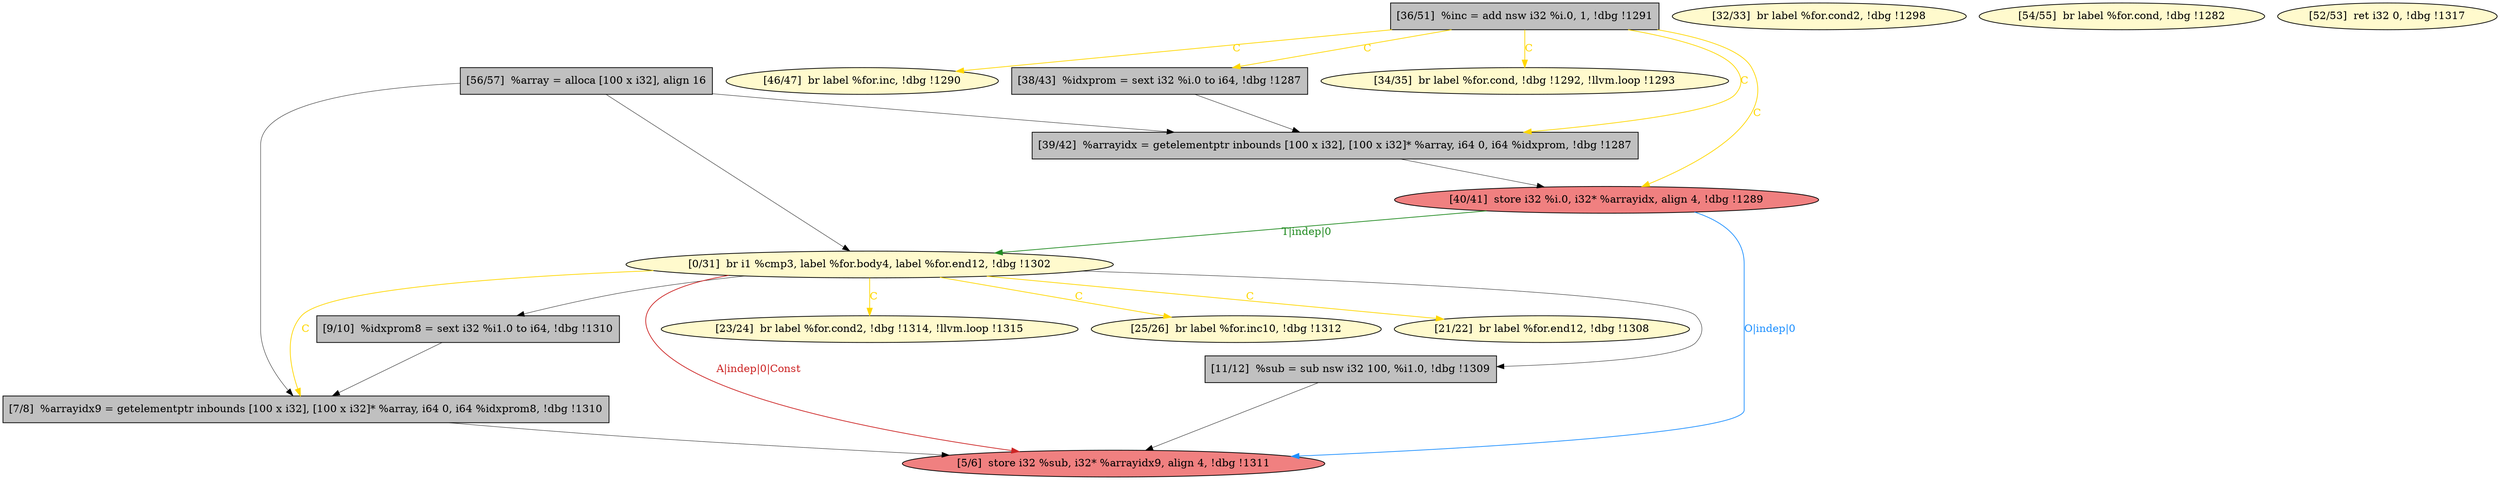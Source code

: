 
digraph G {


node90 [fillcolor=lemonchiffon,label="[25/26]  br label %for.inc10, !dbg !1312",shape=ellipse,style=filled ]
node89 [fillcolor=lemonchiffon,label="[32/33]  br label %for.cond2, !dbg !1298",shape=ellipse,style=filled ]
node78 [fillcolor=grey,label="[36/51]  %inc = add nsw i32 %i.0, 1, !dbg !1291",shape=rectangle,style=filled ]
node83 [fillcolor=grey,label="[39/42]  %arrayidx = getelementptr inbounds [100 x i32], [100 x i32]* %array, i64 0, i64 %idxprom, !dbg !1287",shape=rectangle,style=filled ]
node77 [fillcolor=lemonchiffon,label="[46/47]  br label %for.inc, !dbg !1290",shape=ellipse,style=filled ]
node76 [fillcolor=lemonchiffon,label="[21/22]  br label %for.end12, !dbg !1308",shape=ellipse,style=filled ]
node75 [fillcolor=grey,label="[56/57]  %array = alloca [100 x i32], align 16",shape=rectangle,style=filled ]
node73 [fillcolor=grey,label="[9/10]  %idxprom8 = sext i32 %i1.0 to i64, !dbg !1310",shape=rectangle,style=filled ]
node80 [fillcolor=grey,label="[38/43]  %idxprom = sext i32 %i.0 to i64, !dbg !1287",shape=rectangle,style=filled ]
node79 [fillcolor=grey,label="[7/8]  %arrayidx9 = getelementptr inbounds [100 x i32], [100 x i32]* %array, i64 0, i64 %idxprom8, !dbg !1310",shape=rectangle,style=filled ]
node87 [fillcolor=lightcoral,label="[5/6]  store i32 %sub, i32* %arrayidx9, align 4, !dbg !1311",shape=ellipse,style=filled ]
node82 [fillcolor=lemonchiffon,label="[54/55]  br label %for.cond, !dbg !1282",shape=ellipse,style=filled ]
node81 [fillcolor=lemonchiffon,label="[52/53]  ret i32 0, !dbg !1317",shape=ellipse,style=filled ]
node84 [fillcolor=lemonchiffon,label="[34/35]  br label %for.cond, !dbg !1292, !llvm.loop !1293",shape=ellipse,style=filled ]
node74 [fillcolor=grey,label="[11/12]  %sub = sub nsw i32 100, %i1.0, !dbg !1309",shape=rectangle,style=filled ]
node86 [fillcolor=lemonchiffon,label="[23/24]  br label %for.cond2, !dbg !1314, !llvm.loop !1315",shape=ellipse,style=filled ]
node85 [fillcolor=lightcoral,label="[40/41]  store i32 %i.0, i32* %arrayidx, align 4, !dbg !1289",shape=ellipse,style=filled ]
node88 [fillcolor=lemonchiffon,label="[0/31]  br i1 %cmp3, label %for.body4, label %for.end12, !dbg !1302",shape=ellipse,style=filled ]

node88->node74 [style=solid,color=black,label="",penwidth=0.5,fontcolor=black ]
node85->node88 [style=solid,color=forestgreen,label="T|indep|0",penwidth=1.0,fontcolor=forestgreen ]
node75->node83 [style=solid,color=black,label="",penwidth=0.5,fontcolor=black ]
node88->node73 [style=solid,color=black,label="",penwidth=0.5,fontcolor=black ]
node79->node87 [style=solid,color=black,label="",penwidth=0.5,fontcolor=black ]
node88->node87 [style=solid,color=firebrick3,label="A|indep|0|Const",penwidth=1.0,fontcolor=firebrick3 ]
node78->node77 [style=solid,color=gold,label="C",penwidth=1.0,fontcolor=gold ]
node88->node79 [style=solid,color=gold,label="C",penwidth=1.0,fontcolor=gold ]
node78->node85 [style=solid,color=gold,label="C",penwidth=1.0,fontcolor=gold ]
node78->node83 [style=solid,color=gold,label="C",penwidth=1.0,fontcolor=gold ]
node88->node90 [style=solid,color=gold,label="C",penwidth=1.0,fontcolor=gold ]
node78->node84 [style=solid,color=gold,label="C",penwidth=1.0,fontcolor=gold ]
node73->node79 [style=solid,color=black,label="",penwidth=0.5,fontcolor=black ]
node88->node86 [style=solid,color=gold,label="C",penwidth=1.0,fontcolor=gold ]
node88->node76 [style=solid,color=gold,label="C",penwidth=1.0,fontcolor=gold ]
node80->node83 [style=solid,color=black,label="",penwidth=0.5,fontcolor=black ]
node78->node80 [style=solid,color=gold,label="C",penwidth=1.0,fontcolor=gold ]
node74->node87 [style=solid,color=black,label="",penwidth=0.5,fontcolor=black ]
node75->node88 [style=solid,color=black,label="",penwidth=0.5,fontcolor=black ]
node75->node79 [style=solid,color=black,label="",penwidth=0.5,fontcolor=black ]
node83->node85 [style=solid,color=black,label="",penwidth=0.5,fontcolor=black ]
node85->node87 [style=solid,color=dodgerblue,label="O|indep|0",penwidth=1.0,fontcolor=dodgerblue ]


}

